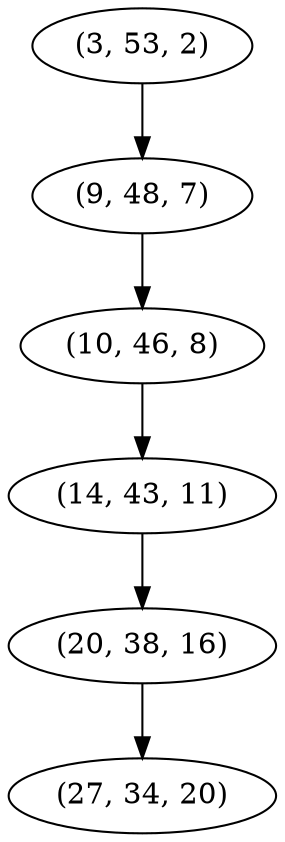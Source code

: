 digraph tree {
    "(3, 53, 2)";
    "(9, 48, 7)";
    "(10, 46, 8)";
    "(14, 43, 11)";
    "(20, 38, 16)";
    "(27, 34, 20)";
    "(3, 53, 2)" -> "(9, 48, 7)";
    "(9, 48, 7)" -> "(10, 46, 8)";
    "(10, 46, 8)" -> "(14, 43, 11)";
    "(14, 43, 11)" -> "(20, 38, 16)";
    "(20, 38, 16)" -> "(27, 34, 20)";
}
